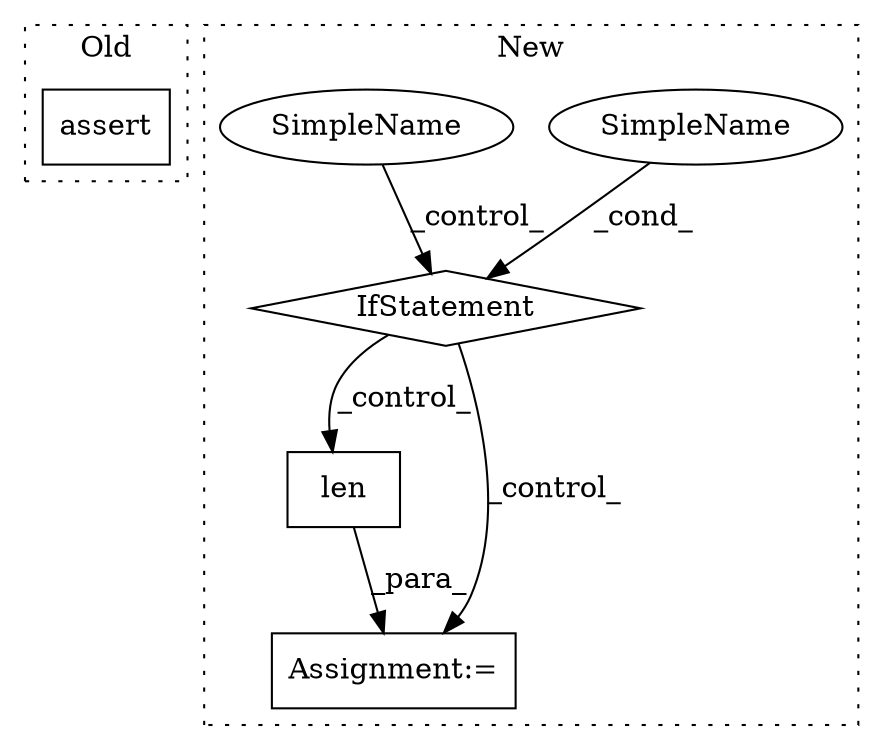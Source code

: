 digraph G {
subgraph cluster0 {
1 [label="assert" a="6" s="2881" l="7" shape="box"];
label = "Old";
style="dotted";
}
subgraph cluster1 {
2 [label="len" a="32" s="3264,3279" l="4,1" shape="box"];
3 [label="Assignment:=" a="7" s="3263" l="1" shape="box"];
4 [label="IfStatement" a="25" s="3217,3247" l="4,2" shape="diamond"];
5 [label="SimpleName" a="42" s="" l="" shape="ellipse"];
6 [label="SimpleName" a="42" s="" l="" shape="ellipse"];
label = "New";
style="dotted";
}
2 -> 3 [label="_para_"];
4 -> 3 [label="_control_"];
4 -> 2 [label="_control_"];
5 -> 4 [label="_cond_"];
6 -> 4 [label="_control_"];
}